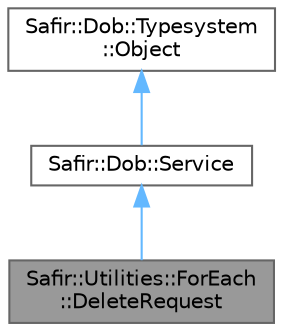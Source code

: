 digraph "Safir::Utilities::ForEach::DeleteRequest"
{
 // LATEX_PDF_SIZE
  bgcolor="transparent";
  edge [fontname=Helvetica,fontsize=10,labelfontname=Helvetica,labelfontsize=10];
  node [fontname=Helvetica,fontsize=10,shape=box,height=0.2,width=0.4];
  Node1 [label="Safir::Utilities::ForEach\l::DeleteRequest",height=0.2,width=0.4,color="gray40", fillcolor="grey60", style="filled", fontcolor="black",tooltip="Definition of deleting multiple objects using ForEach service request."];
  Node2 -> Node1 [dir="back",color="steelblue1",style="solid"];
  Node2 [label="Safir::Dob::Service",height=0.2,width=0.4,color="gray40", fillcolor="white", style="filled",URL="$a01931.html",tooltip="The baseclass for all services."];
  Node3 -> Node2 [dir="back",color="steelblue1",style="solid"];
  Node3 [label="Safir::Dob::Typesystem\l::Object",height=0.2,width=0.4,color="gray40", fillcolor="white", style="filled",URL="$a01499.html",tooltip="The base class for all DOB objects."];
}
